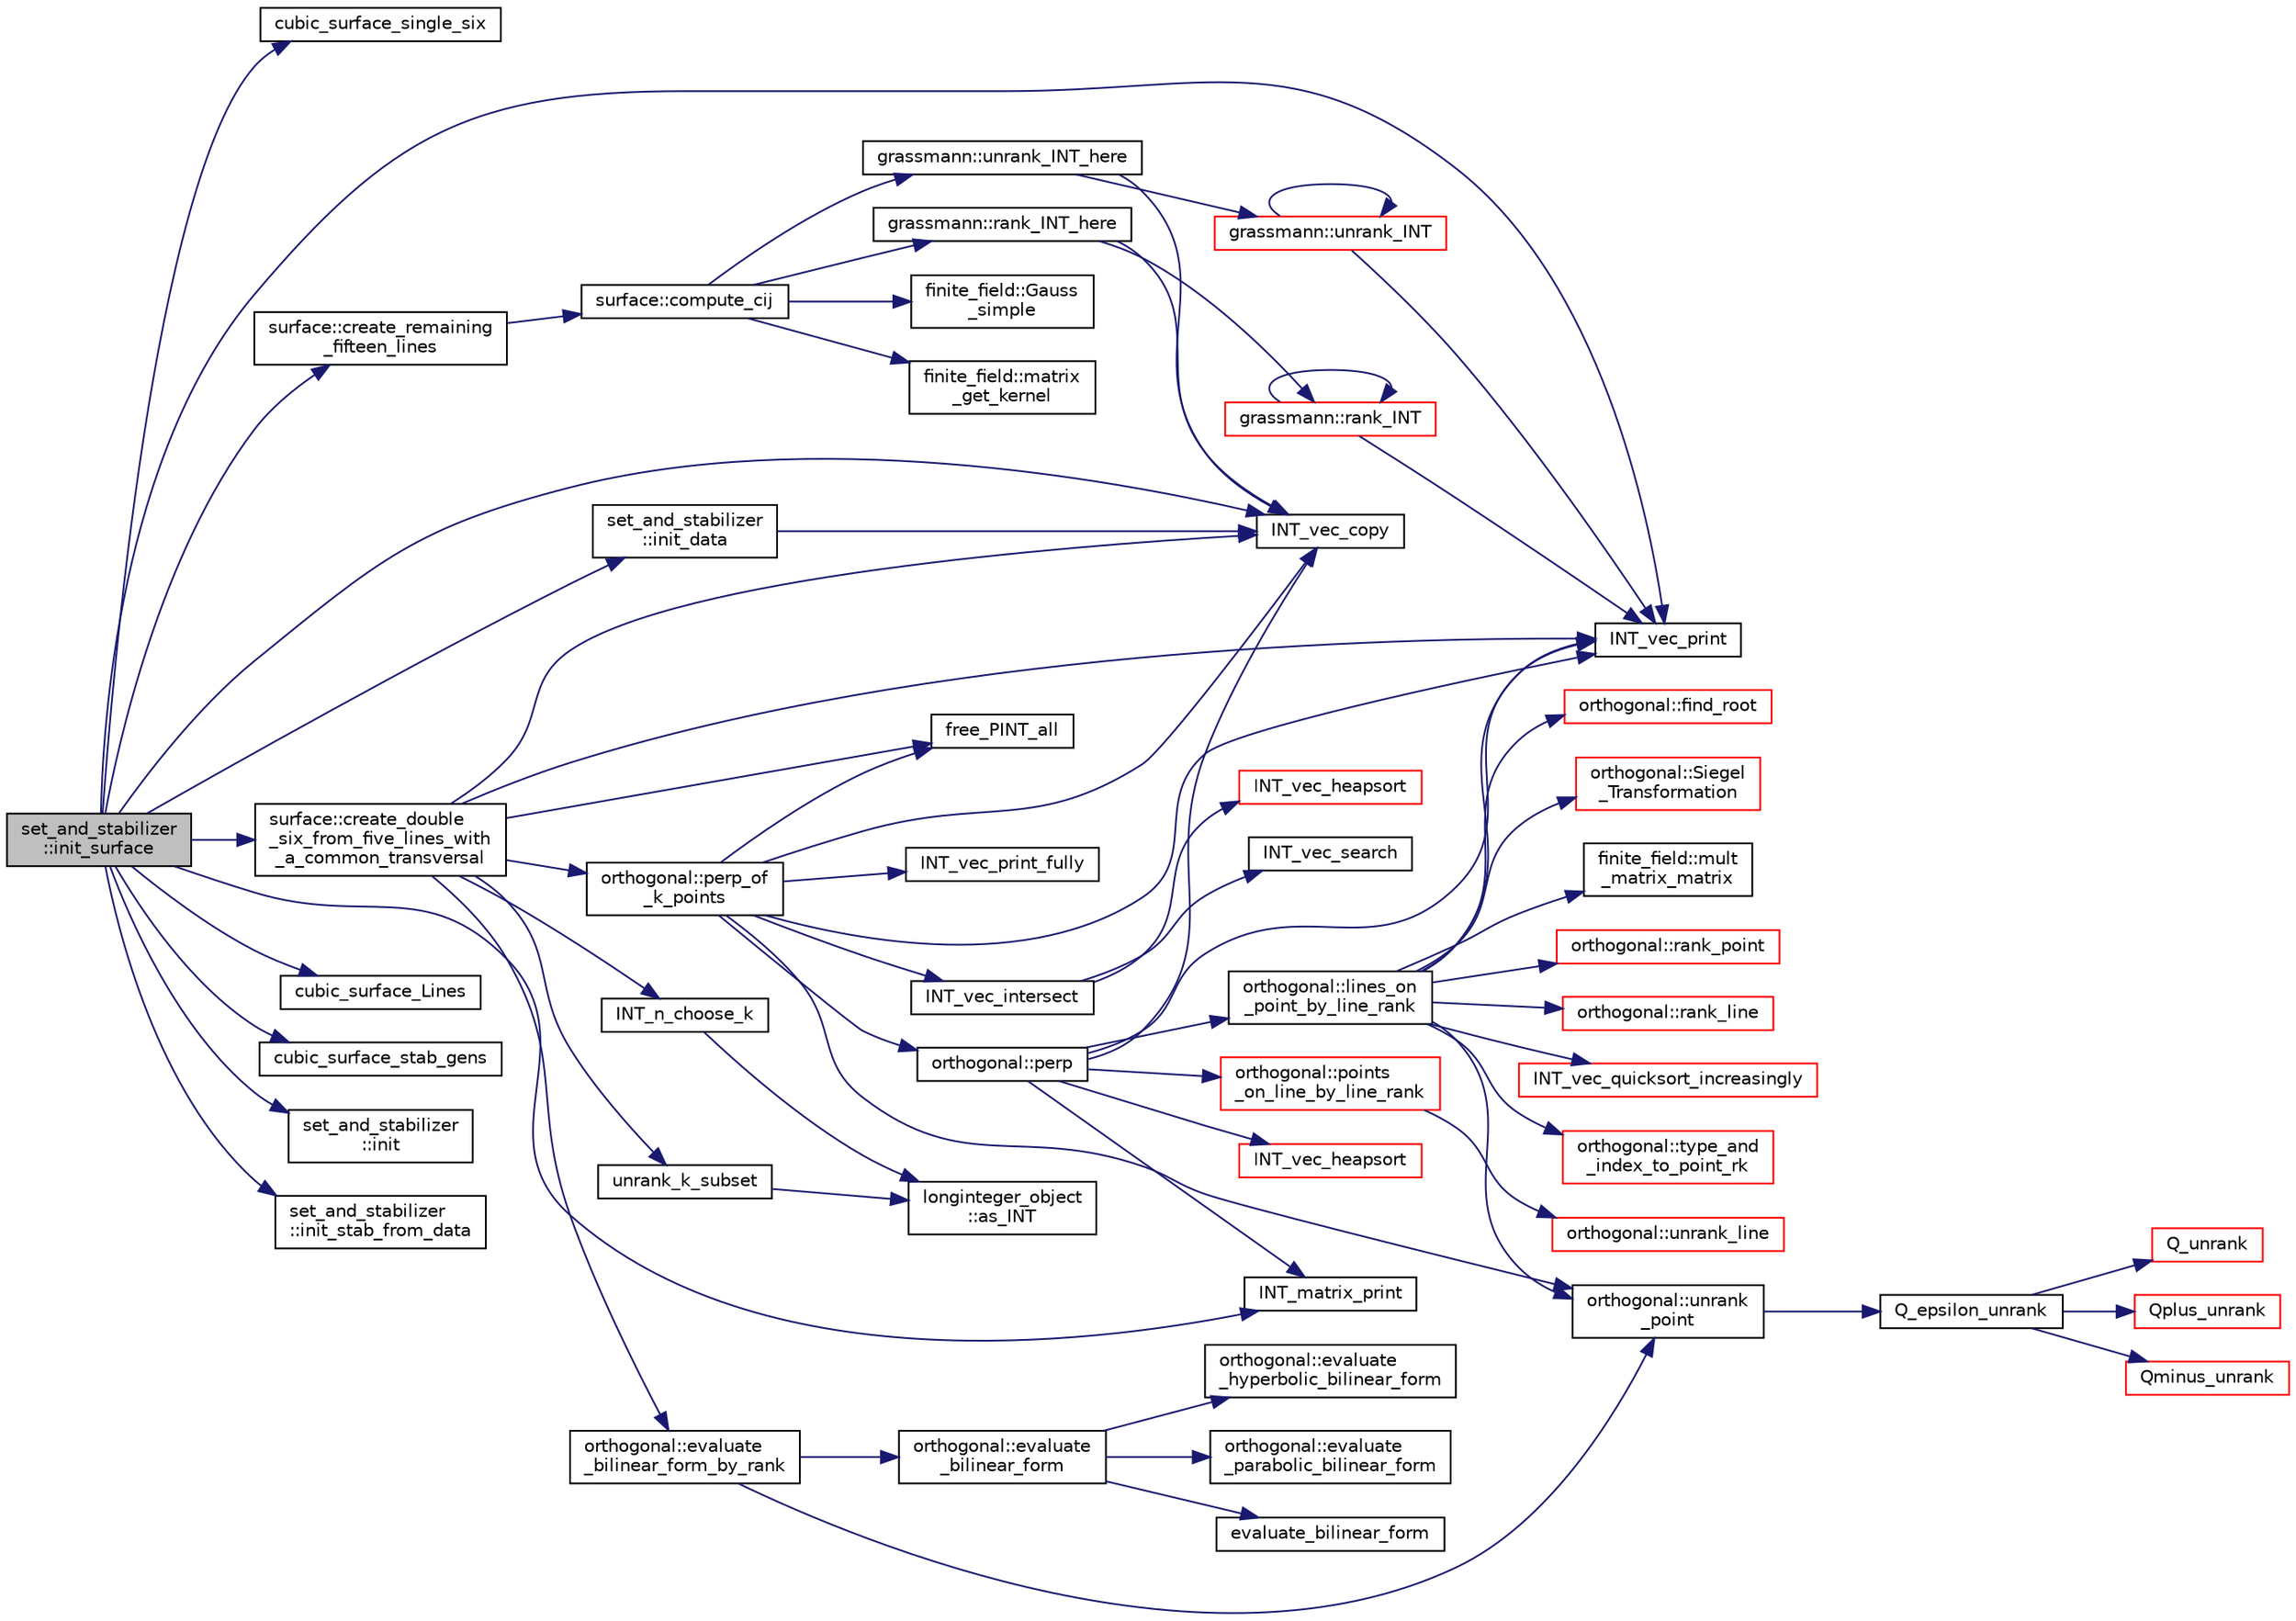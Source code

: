 digraph "set_and_stabilizer::init_surface"
{
  edge [fontname="Helvetica",fontsize="10",labelfontname="Helvetica",labelfontsize="10"];
  node [fontname="Helvetica",fontsize="10",shape=record];
  rankdir="LR";
  Node246 [label="set_and_stabilizer\l::init_surface",height=0.2,width=0.4,color="black", fillcolor="grey75", style="filled", fontcolor="black"];
  Node246 -> Node247 [color="midnightblue",fontsize="10",style="solid",fontname="Helvetica"];
  Node247 [label="cubic_surface_single_six",height=0.2,width=0.4,color="black", fillcolor="white", style="filled",URL="$d7/d94/data_8_c.html#a526ae8988443f7373c98d46d1eaa9d12"];
  Node246 -> Node248 [color="midnightblue",fontsize="10",style="solid",fontname="Helvetica"];
  Node248 [label="surface::create_double\l_six_from_five_lines_with\l_a_common_transversal",height=0.2,width=0.4,color="black", fillcolor="white", style="filled",URL="$d5/d88/classsurface.html#a6d8fafa386893521305e016011d55673"];
  Node248 -> Node249 [color="midnightblue",fontsize="10",style="solid",fontname="Helvetica"];
  Node249 [label="INT_vec_print",height=0.2,width=0.4,color="black", fillcolor="white", style="filled",URL="$df/dbf/sajeeb_8_c.html#a79a5901af0b47dd0d694109543c027fe"];
  Node248 -> Node250 [color="midnightblue",fontsize="10",style="solid",fontname="Helvetica"];
  Node250 [label="orthogonal::evaluate\l_bilinear_form_by_rank",height=0.2,width=0.4,color="black", fillcolor="white", style="filled",URL="$d7/daa/classorthogonal.html#ab4f6117f55f6fbd0fb2bd8b4c8d981bf"];
  Node250 -> Node251 [color="midnightblue",fontsize="10",style="solid",fontname="Helvetica"];
  Node251 [label="orthogonal::unrank\l_point",height=0.2,width=0.4,color="black", fillcolor="white", style="filled",URL="$d7/daa/classorthogonal.html#ab655117100f7c66c19817b84ac5ac0a0"];
  Node251 -> Node252 [color="midnightblue",fontsize="10",style="solid",fontname="Helvetica"];
  Node252 [label="Q_epsilon_unrank",height=0.2,width=0.4,color="black", fillcolor="white", style="filled",URL="$d4/d67/geometry_8h.html#af162c4d30d4a6528299e37551c353e7b"];
  Node252 -> Node253 [color="midnightblue",fontsize="10",style="solid",fontname="Helvetica"];
  Node253 [label="Q_unrank",height=0.2,width=0.4,color="red", fillcolor="white", style="filled",URL="$db/da0/lib_2foundations_2geometry_2orthogonal__points_8_c.html#a6d02923d5b54ef796934e753e6f5b65b"];
  Node252 -> Node271 [color="midnightblue",fontsize="10",style="solid",fontname="Helvetica"];
  Node271 [label="Qplus_unrank",height=0.2,width=0.4,color="red", fillcolor="white", style="filled",URL="$db/da0/lib_2foundations_2geometry_2orthogonal__points_8_c.html#ad50512edd586919700e033744b4a03c8"];
  Node252 -> Node272 [color="midnightblue",fontsize="10",style="solid",fontname="Helvetica"];
  Node272 [label="Qminus_unrank",height=0.2,width=0.4,color="red", fillcolor="white", style="filled",URL="$db/da0/lib_2foundations_2geometry_2orthogonal__points_8_c.html#ac2dd18f435ab479095b836a483c12c7d"];
  Node250 -> Node273 [color="midnightblue",fontsize="10",style="solid",fontname="Helvetica"];
  Node273 [label="orthogonal::evaluate\l_bilinear_form",height=0.2,width=0.4,color="black", fillcolor="white", style="filled",URL="$d7/daa/classorthogonal.html#a1cb22ce04ab60e22852f610ec3fe5c98"];
  Node273 -> Node274 [color="midnightblue",fontsize="10",style="solid",fontname="Helvetica"];
  Node274 [label="orthogonal::evaluate\l_hyperbolic_bilinear_form",height=0.2,width=0.4,color="black", fillcolor="white", style="filled",URL="$d7/daa/classorthogonal.html#a839dc01b1c59a23b054ccf70c00cc9c9"];
  Node273 -> Node275 [color="midnightblue",fontsize="10",style="solid",fontname="Helvetica"];
  Node275 [label="orthogonal::evaluate\l_parabolic_bilinear_form",height=0.2,width=0.4,color="black", fillcolor="white", style="filled",URL="$d7/daa/classorthogonal.html#a8ee79da4c853cd384a0028cbebbbe0ee"];
  Node273 -> Node276 [color="midnightblue",fontsize="10",style="solid",fontname="Helvetica"];
  Node276 [label="evaluate_bilinear_form",height=0.2,width=0.4,color="black", fillcolor="white", style="filled",URL="$d4/d67/geometry_8h.html#ab6f6bfa144b4d2700e3ed27497d83d5f"];
  Node248 -> Node277 [color="midnightblue",fontsize="10",style="solid",fontname="Helvetica"];
  Node277 [label="INT_n_choose_k",height=0.2,width=0.4,color="black", fillcolor="white", style="filled",URL="$d2/d7c/combinatorics_8_c.html#aa74adc702e59feadb839f44c0aaec8f6"];
  Node277 -> Node278 [color="midnightblue",fontsize="10",style="solid",fontname="Helvetica"];
  Node278 [label="longinteger_object\l::as_INT",height=0.2,width=0.4,color="black", fillcolor="white", style="filled",URL="$dd/d7e/classlonginteger__object.html#afb992d4679a6741acc63c8bcba27971e"];
  Node248 -> Node279 [color="midnightblue",fontsize="10",style="solid",fontname="Helvetica"];
  Node279 [label="unrank_k_subset",height=0.2,width=0.4,color="black", fillcolor="white", style="filled",URL="$d2/d7c/combinatorics_8_c.html#a709dbec12f4da5bb02b9352d45a2c77d"];
  Node279 -> Node278 [color="midnightblue",fontsize="10",style="solid",fontname="Helvetica"];
  Node248 -> Node280 [color="midnightblue",fontsize="10",style="solid",fontname="Helvetica"];
  Node280 [label="orthogonal::perp_of\l_k_points",height=0.2,width=0.4,color="black", fillcolor="white", style="filled",URL="$d7/daa/classorthogonal.html#a6a92a4680dc76bb289141fc5c765f5fb"];
  Node280 -> Node249 [color="midnightblue",fontsize="10",style="solid",fontname="Helvetica"];
  Node280 -> Node251 [color="midnightblue",fontsize="10",style="solid",fontname="Helvetica"];
  Node280 -> Node281 [color="midnightblue",fontsize="10",style="solid",fontname="Helvetica"];
  Node281 [label="orthogonal::perp",height=0.2,width=0.4,color="black", fillcolor="white", style="filled",URL="$d7/daa/classorthogonal.html#ae80e0fa8d1e8caddb9afbb466e3d3189"];
  Node281 -> Node282 [color="midnightblue",fontsize="10",style="solid",fontname="Helvetica"];
  Node282 [label="orthogonal::lines_on\l_point_by_line_rank",height=0.2,width=0.4,color="black", fillcolor="white", style="filled",URL="$d7/daa/classorthogonal.html#adc21874b6da3cd3585c704994fb538aa"];
  Node282 -> Node283 [color="midnightblue",fontsize="10",style="solid",fontname="Helvetica"];
  Node283 [label="orthogonal::type_and\l_index_to_point_rk",height=0.2,width=0.4,color="red", fillcolor="white", style="filled",URL="$d7/daa/classorthogonal.html#a319ef460cdfe3247d336c3fb482901eb"];
  Node282 -> Node251 [color="midnightblue",fontsize="10",style="solid",fontname="Helvetica"];
  Node282 -> Node323 [color="midnightblue",fontsize="10",style="solid",fontname="Helvetica"];
  Node323 [label="orthogonal::find_root",height=0.2,width=0.4,color="red", fillcolor="white", style="filled",URL="$d7/daa/classorthogonal.html#a7cad6e763a1f49ab5e372a26f5cdf247"];
  Node282 -> Node327 [color="midnightblue",fontsize="10",style="solid",fontname="Helvetica"];
  Node327 [label="orthogonal::Siegel\l_Transformation",height=0.2,width=0.4,color="red", fillcolor="white", style="filled",URL="$d7/daa/classorthogonal.html#a27258e68c99323ac8de66fedbe565a3d"];
  Node282 -> Node333 [color="midnightblue",fontsize="10",style="solid",fontname="Helvetica"];
  Node333 [label="finite_field::mult\l_matrix_matrix",height=0.2,width=0.4,color="black", fillcolor="white", style="filled",URL="$df/d5a/classfinite__field.html#a5e28706b815838d0ec34de1fa74bc3c4"];
  Node282 -> Node286 [color="midnightblue",fontsize="10",style="solid",fontname="Helvetica"];
  Node286 [label="orthogonal::rank_point",height=0.2,width=0.4,color="red", fillcolor="white", style="filled",URL="$d7/daa/classorthogonal.html#adb4f1528590a804b3c011a68c9ebf655"];
  Node282 -> Node347 [color="midnightblue",fontsize="10",style="solid",fontname="Helvetica"];
  Node347 [label="orthogonal::rank_line",height=0.2,width=0.4,color="red", fillcolor="white", style="filled",URL="$d7/daa/classorthogonal.html#a5e1b5a3eb76840f425e71f25dabcd470"];
  Node282 -> Node424 [color="midnightblue",fontsize="10",style="solid",fontname="Helvetica"];
  Node424 [label="INT_vec_quicksort_increasingly",height=0.2,width=0.4,color="red", fillcolor="white", style="filled",URL="$d5/de2/foundations_2data__structures_2data__structures_8h.html#a31ccee746bc644f58816c67bc3a0e237"];
  Node282 -> Node249 [color="midnightblue",fontsize="10",style="solid",fontname="Helvetica"];
  Node281 -> Node249 [color="midnightblue",fontsize="10",style="solid",fontname="Helvetica"];
  Node281 -> Node427 [color="midnightblue",fontsize="10",style="solid",fontname="Helvetica"];
  Node427 [label="orthogonal::points\l_on_line_by_line_rank",height=0.2,width=0.4,color="red", fillcolor="white", style="filled",URL="$d7/daa/classorthogonal.html#aec3f511b69d0a28340f93d6f904c5daa"];
  Node427 -> Node428 [color="midnightblue",fontsize="10",style="solid",fontname="Helvetica"];
  Node428 [label="orthogonal::unrank_line",height=0.2,width=0.4,color="red", fillcolor="white", style="filled",URL="$d7/daa/classorthogonal.html#a27fec576f6e11b80dd4503fa3cf7611e"];
  Node281 -> Node459 [color="midnightblue",fontsize="10",style="solid",fontname="Helvetica"];
  Node459 [label="INT_matrix_print",height=0.2,width=0.4,color="black", fillcolor="white", style="filled",URL="$d5/db4/io__and__os_8h.html#afd4180a24bef3a2b584668a4eaf607ff"];
  Node281 -> Node460 [color="midnightblue",fontsize="10",style="solid",fontname="Helvetica"];
  Node460 [label="INT_vec_heapsort",height=0.2,width=0.4,color="red", fillcolor="white", style="filled",URL="$d5/de2/foundations_2data__structures_2data__structures_8h.html#a3590ad9987f801fbfc94634300182f39"];
  Node281 -> Node337 [color="midnightblue",fontsize="10",style="solid",fontname="Helvetica"];
  Node337 [label="INT_vec_copy",height=0.2,width=0.4,color="black", fillcolor="white", style="filled",URL="$df/dbf/sajeeb_8_c.html#ac2d875e27e009af6ec04d17254d11075"];
  Node280 -> Node464 [color="midnightblue",fontsize="10",style="solid",fontname="Helvetica"];
  Node464 [label="INT_vec_print_fully",height=0.2,width=0.4,color="black", fillcolor="white", style="filled",URL="$df/dbf/sajeeb_8_c.html#aff2e5a86c89315b7cec22a5a77f94a25"];
  Node280 -> Node465 [color="midnightblue",fontsize="10",style="solid",fontname="Helvetica"];
  Node465 [label="INT_vec_intersect",height=0.2,width=0.4,color="black", fillcolor="white", style="filled",URL="$d5/de2/foundations_2data__structures_2data__structures_8h.html#a19855973f5fb469b315f31e7e1402471"];
  Node465 -> Node466 [color="midnightblue",fontsize="10",style="solid",fontname="Helvetica"];
  Node466 [label="INT_vec_heapsort",height=0.2,width=0.4,color="red", fillcolor="white", style="filled",URL="$d4/dd7/sorting_8_c.html#a3590ad9987f801fbfc94634300182f39"];
  Node465 -> Node467 [color="midnightblue",fontsize="10",style="solid",fontname="Helvetica"];
  Node467 [label="INT_vec_search",height=0.2,width=0.4,color="black", fillcolor="white", style="filled",URL="$d4/dd7/sorting_8_c.html#ad103ef2316a1f671bdb68fd9cd9ba945"];
  Node280 -> Node337 [color="midnightblue",fontsize="10",style="solid",fontname="Helvetica"];
  Node280 -> Node468 [color="midnightblue",fontsize="10",style="solid",fontname="Helvetica"];
  Node468 [label="free_PINT_all",height=0.2,width=0.4,color="black", fillcolor="white", style="filled",URL="$d5/db4/io__and__os_8h.html#a8c74577588c4d669d8858633dd2f0b98"];
  Node248 -> Node337 [color="midnightblue",fontsize="10",style="solid",fontname="Helvetica"];
  Node248 -> Node468 [color="midnightblue",fontsize="10",style="solid",fontname="Helvetica"];
  Node246 -> Node459 [color="midnightblue",fontsize="10",style="solid",fontname="Helvetica"];
  Node246 -> Node337 [color="midnightblue",fontsize="10",style="solid",fontname="Helvetica"];
  Node246 -> Node469 [color="midnightblue",fontsize="10",style="solid",fontname="Helvetica"];
  Node469 [label="surface::create_remaining\l_fifteen_lines",height=0.2,width=0.4,color="black", fillcolor="white", style="filled",URL="$d5/d88/classsurface.html#a8c9b2380670ce7cd1e143d98d30b60d4"];
  Node469 -> Node470 [color="midnightblue",fontsize="10",style="solid",fontname="Helvetica"];
  Node470 [label="surface::compute_cij",height=0.2,width=0.4,color="black", fillcolor="white", style="filled",URL="$d5/d88/classsurface.html#af0252079b6ee1d7d1aa97514ab1f2650"];
  Node470 -> Node471 [color="midnightblue",fontsize="10",style="solid",fontname="Helvetica"];
  Node471 [label="grassmann::unrank_INT_here",height=0.2,width=0.4,color="black", fillcolor="white", style="filled",URL="$df/d02/classgrassmann.html#aa51bb30ed0feb7ad87d500b76e0b3cbe"];
  Node471 -> Node472 [color="midnightblue",fontsize="10",style="solid",fontname="Helvetica"];
  Node472 [label="grassmann::unrank_INT",height=0.2,width=0.4,color="red", fillcolor="white", style="filled",URL="$df/d02/classgrassmann.html#a32079405b95a6da2ba1420567d762d64"];
  Node472 -> Node249 [color="midnightblue",fontsize="10",style="solid",fontname="Helvetica"];
  Node472 -> Node472 [color="midnightblue",fontsize="10",style="solid",fontname="Helvetica"];
  Node471 -> Node337 [color="midnightblue",fontsize="10",style="solid",fontname="Helvetica"];
  Node470 -> Node476 [color="midnightblue",fontsize="10",style="solid",fontname="Helvetica"];
  Node476 [label="finite_field::Gauss\l_simple",height=0.2,width=0.4,color="black", fillcolor="white", style="filled",URL="$df/d5a/classfinite__field.html#aba4950590e24a1ce323f292cf47b3307"];
  Node470 -> Node335 [color="midnightblue",fontsize="10",style="solid",fontname="Helvetica"];
  Node335 [label="finite_field::matrix\l_get_kernel",height=0.2,width=0.4,color="black", fillcolor="white", style="filled",URL="$df/d5a/classfinite__field.html#ac45780a927cee936df13d04d30d2d248"];
  Node470 -> Node477 [color="midnightblue",fontsize="10",style="solid",fontname="Helvetica"];
  Node477 [label="grassmann::rank_INT_here",height=0.2,width=0.4,color="black", fillcolor="white", style="filled",URL="$df/d02/classgrassmann.html#aaeab144aec85ec523f5a4d614a86d8d7"];
  Node477 -> Node337 [color="midnightblue",fontsize="10",style="solid",fontname="Helvetica"];
  Node477 -> Node478 [color="midnightblue",fontsize="10",style="solid",fontname="Helvetica"];
  Node478 [label="grassmann::rank_INT",height=0.2,width=0.4,color="red", fillcolor="white", style="filled",URL="$df/d02/classgrassmann.html#a1fa95ce7ecebd48b04c7a0dc75491184"];
  Node478 -> Node249 [color="midnightblue",fontsize="10",style="solid",fontname="Helvetica"];
  Node478 -> Node478 [color="midnightblue",fontsize="10",style="solid",fontname="Helvetica"];
  Node246 -> Node479 [color="midnightblue",fontsize="10",style="solid",fontname="Helvetica"];
  Node479 [label="cubic_surface_Lines",height=0.2,width=0.4,color="black", fillcolor="white", style="filled",URL="$d7/d94/data_8_c.html#a8d69f43132cd2eda7df0fbe97ba4e57c"];
  Node246 -> Node249 [color="midnightblue",fontsize="10",style="solid",fontname="Helvetica"];
  Node246 -> Node480 [color="midnightblue",fontsize="10",style="solid",fontname="Helvetica"];
  Node480 [label="cubic_surface_stab_gens",height=0.2,width=0.4,color="black", fillcolor="white", style="filled",URL="$d7/d94/data_8_c.html#a106411b4e1f342f5985c419fd3583d77"];
  Node246 -> Node481 [color="midnightblue",fontsize="10",style="solid",fontname="Helvetica"];
  Node481 [label="set_and_stabilizer\l::init",height=0.2,width=0.4,color="black", fillcolor="white", style="filled",URL="$de/df6/classset__and__stabilizer.html#a9824acdea41591e8086e76aa8b2e4b53"];
  Node246 -> Node482 [color="midnightblue",fontsize="10",style="solid",fontname="Helvetica"];
  Node482 [label="set_and_stabilizer\l::init_data",height=0.2,width=0.4,color="black", fillcolor="white", style="filled",URL="$de/df6/classset__and__stabilizer.html#a5de18b17f71641c3decb7b5f57e663bd"];
  Node482 -> Node337 [color="midnightblue",fontsize="10",style="solid",fontname="Helvetica"];
  Node246 -> Node483 [color="midnightblue",fontsize="10",style="solid",fontname="Helvetica"];
  Node483 [label="set_and_stabilizer\l::init_stab_from_data",height=0.2,width=0.4,color="black", fillcolor="white", style="filled",URL="$de/df6/classset__and__stabilizer.html#a535362673abcb92e323b26daf7f6042a"];
}
